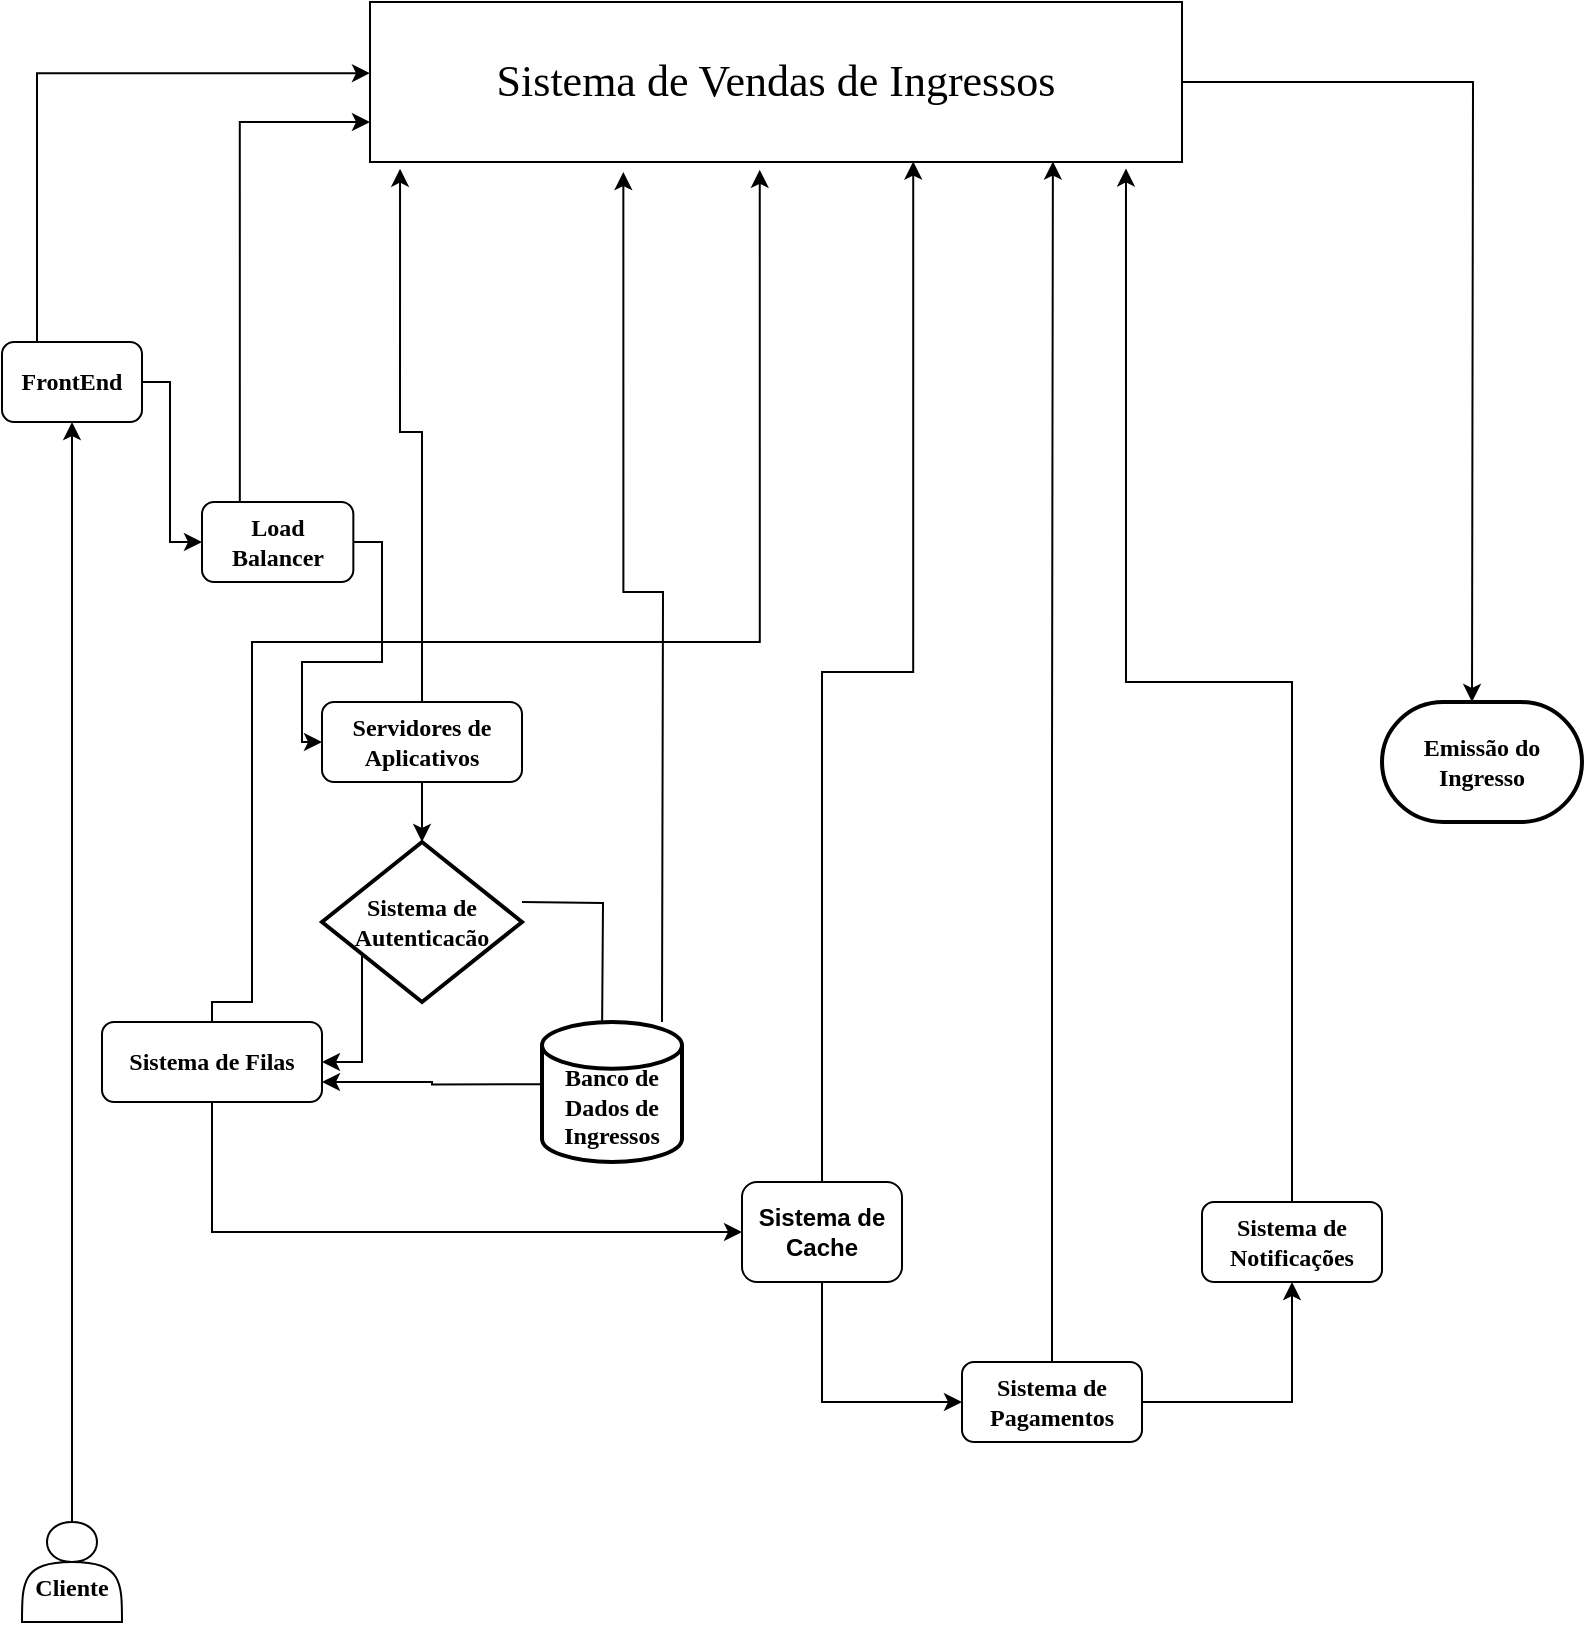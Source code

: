 <mxfile version="22.0.8" type="device">
  <diagram name="Página-1" id="Ut6uybiw2Qm9uU2VXXvU">
    <mxGraphModel dx="1678" dy="893" grid="1" gridSize="10" guides="1" tooltips="1" connect="1" arrows="1" fold="1" page="1" pageScale="1" pageWidth="827" pageHeight="1169" math="0" shadow="0">
      <root>
        <mxCell id="0" />
        <mxCell id="1" parent="0" />
        <mxCell id="SK4YlKxa0iS34rnRj-Jt-60" style="edgeStyle=orthogonalEdgeStyle;rounded=0;orthogonalLoop=1;jettySize=auto;html=1;exitX=1;exitY=0.5;exitDx=0;exitDy=0;entryX=0;entryY=0.5;entryDx=0;entryDy=0;" edge="1" parent="1" source="SK4YlKxa0iS34rnRj-Jt-1" target="SK4YlKxa0iS34rnRj-Jt-3">
          <mxGeometry relative="1" as="geometry">
            <Array as="points">
              <mxPoint x="104" y="210" />
              <mxPoint x="104" y="290" />
            </Array>
          </mxGeometry>
        </mxCell>
        <mxCell id="SK4YlKxa0iS34rnRj-Jt-1" value="&lt;b&gt;&lt;font face=&quot;Times New Roman&quot;&gt;FrontEnd&lt;/font&gt;&lt;/b&gt;" style="rounded=1;whiteSpace=wrap;html=1;" vertex="1" parent="1">
          <mxGeometry x="20" y="190" width="70" height="40" as="geometry" />
        </mxCell>
        <mxCell id="SK4YlKxa0iS34rnRj-Jt-81" style="edgeStyle=orthogonalEdgeStyle;rounded=0;orthogonalLoop=1;jettySize=auto;html=1;exitX=1;exitY=0.5;exitDx=0;exitDy=0;" edge="1" parent="1" source="SK4YlKxa0iS34rnRj-Jt-2">
          <mxGeometry relative="1" as="geometry">
            <mxPoint x="755" y="370" as="targetPoint" />
          </mxGeometry>
        </mxCell>
        <mxCell id="SK4YlKxa0iS34rnRj-Jt-2" value="Sistema de Vendas de Ingressos" style="rounded=0;whiteSpace=wrap;html=1;fontFamily=Times New Roman;fontSize=22;" vertex="1" parent="1">
          <mxGeometry x="204" y="20" width="406" height="80" as="geometry" />
        </mxCell>
        <mxCell id="SK4YlKxa0iS34rnRj-Jt-41" style="edgeStyle=orthogonalEdgeStyle;rounded=0;orthogonalLoop=1;jettySize=auto;html=1;exitX=0.25;exitY=0;exitDx=0;exitDy=0;entryX=0;entryY=0.75;entryDx=0;entryDy=0;" edge="1" parent="1" source="SK4YlKxa0iS34rnRj-Jt-3" target="SK4YlKxa0iS34rnRj-Jt-2">
          <mxGeometry relative="1" as="geometry" />
        </mxCell>
        <mxCell id="SK4YlKxa0iS34rnRj-Jt-61" style="edgeStyle=orthogonalEdgeStyle;rounded=0;orthogonalLoop=1;jettySize=auto;html=1;exitX=1;exitY=0.5;exitDx=0;exitDy=0;entryX=0;entryY=0.5;entryDx=0;entryDy=0;" edge="1" parent="1" source="SK4YlKxa0iS34rnRj-Jt-3" target="SK4YlKxa0iS34rnRj-Jt-6">
          <mxGeometry relative="1" as="geometry">
            <Array as="points">
              <mxPoint x="210" y="290" />
              <mxPoint x="210" y="350" />
              <mxPoint x="170" y="350" />
              <mxPoint x="170" y="390" />
            </Array>
          </mxGeometry>
        </mxCell>
        <mxCell id="SK4YlKxa0iS34rnRj-Jt-3" value="&lt;font face=&quot;Times New Roman&quot;&gt;&lt;b&gt;Load Balancer&lt;/b&gt;&lt;/font&gt;" style="rounded=1;whiteSpace=wrap;html=1;" vertex="1" parent="1">
          <mxGeometry x="120" y="270" width="75.67" height="40" as="geometry" />
        </mxCell>
        <mxCell id="SK4YlKxa0iS34rnRj-Jt-66" style="edgeStyle=orthogonalEdgeStyle;rounded=0;orthogonalLoop=1;jettySize=auto;html=1;entryX=1;entryY=0.5;entryDx=0;entryDy=0;" edge="1" parent="1" target="SK4YlKxa0iS34rnRj-Jt-9">
          <mxGeometry relative="1" as="geometry">
            <mxPoint x="220" y="490" as="sourcePoint" />
          </mxGeometry>
        </mxCell>
        <mxCell id="SK4YlKxa0iS34rnRj-Jt-67" style="edgeStyle=orthogonalEdgeStyle;rounded=0;orthogonalLoop=1;jettySize=auto;html=1;entryX=0;entryY=0.5;entryDx=0;entryDy=0;" edge="1" parent="1">
          <mxGeometry relative="1" as="geometry">
            <mxPoint x="280" y="470" as="sourcePoint" />
            <mxPoint x="320" y="540" as="targetPoint" />
          </mxGeometry>
        </mxCell>
        <mxCell id="SK4YlKxa0iS34rnRj-Jt-68" style="edgeStyle=orthogonalEdgeStyle;rounded=0;orthogonalLoop=1;jettySize=auto;html=1;exitX=0.5;exitY=0;exitDx=0;exitDy=0;entryX=0.037;entryY=1.042;entryDx=0;entryDy=0;entryPerimeter=0;" edge="1" parent="1" source="SK4YlKxa0iS34rnRj-Jt-6" target="SK4YlKxa0iS34rnRj-Jt-2">
          <mxGeometry relative="1" as="geometry">
            <mxPoint x="219.759" y="110" as="targetPoint" />
          </mxGeometry>
        </mxCell>
        <mxCell id="SK4YlKxa0iS34rnRj-Jt-6" value="&lt;b&gt;&lt;font face=&quot;Times New Roman&quot;&gt;Servidores de Aplicativos&lt;/font&gt;&lt;/b&gt;" style="rounded=1;whiteSpace=wrap;html=1;" vertex="1" parent="1">
          <mxGeometry x="180" y="370" width="100" height="40" as="geometry" />
        </mxCell>
        <mxCell id="SK4YlKxa0iS34rnRj-Jt-73" style="edgeStyle=orthogonalEdgeStyle;rounded=0;orthogonalLoop=1;jettySize=auto;html=1;exitX=-0.008;exitY=0.445;exitDx=0;exitDy=0;entryX=1;entryY=0.75;entryDx=0;entryDy=0;exitPerimeter=0;" edge="1" parent="1" source="SK4YlKxa0iS34rnRj-Jt-82" target="SK4YlKxa0iS34rnRj-Jt-9">
          <mxGeometry relative="1" as="geometry">
            <mxPoint x="280" y="560" as="sourcePoint" />
          </mxGeometry>
        </mxCell>
        <mxCell id="SK4YlKxa0iS34rnRj-Jt-77" style="edgeStyle=orthogonalEdgeStyle;rounded=0;orthogonalLoop=1;jettySize=auto;html=1;exitX=0.5;exitY=1;exitDx=0;exitDy=0;entryX=0;entryY=0.5;entryDx=0;entryDy=0;" edge="1" parent="1" source="SK4YlKxa0iS34rnRj-Jt-9" target="SK4YlKxa0iS34rnRj-Jt-10">
          <mxGeometry relative="1" as="geometry" />
        </mxCell>
        <mxCell id="SK4YlKxa0iS34rnRj-Jt-9" value="&lt;b&gt;&lt;font face=&quot;Times New Roman&quot;&gt;Sistema de Filas&lt;/font&gt;&lt;/b&gt;" style="rounded=1;whiteSpace=wrap;html=1;" vertex="1" parent="1">
          <mxGeometry x="70" y="530" width="110" height="40" as="geometry" />
        </mxCell>
        <mxCell id="SK4YlKxa0iS34rnRj-Jt-79" style="edgeStyle=orthogonalEdgeStyle;rounded=0;orthogonalLoop=1;jettySize=auto;html=1;exitX=0.5;exitY=1;exitDx=0;exitDy=0;entryX=0;entryY=0.5;entryDx=0;entryDy=0;" edge="1" parent="1" source="SK4YlKxa0iS34rnRj-Jt-10" target="SK4YlKxa0iS34rnRj-Jt-11">
          <mxGeometry relative="1" as="geometry" />
        </mxCell>
        <mxCell id="SK4YlKxa0iS34rnRj-Jt-10" value="&lt;b&gt;Sistema de Cache&lt;/b&gt;" style="rounded=1;whiteSpace=wrap;html=1;" vertex="1" parent="1">
          <mxGeometry x="390" y="610" width="80" height="50" as="geometry" />
        </mxCell>
        <mxCell id="SK4YlKxa0iS34rnRj-Jt-34" style="edgeStyle=orthogonalEdgeStyle;rounded=0;orthogonalLoop=1;jettySize=auto;html=1;exitX=0.5;exitY=0;exitDx=0;exitDy=0;entryX=0.841;entryY=0.997;entryDx=0;entryDy=0;entryPerimeter=0;" edge="1" parent="1" source="SK4YlKxa0iS34rnRj-Jt-11" target="SK4YlKxa0iS34rnRj-Jt-2">
          <mxGeometry relative="1" as="geometry">
            <mxPoint x="545.276" y="110" as="targetPoint" />
          </mxGeometry>
        </mxCell>
        <mxCell id="SK4YlKxa0iS34rnRj-Jt-80" style="edgeStyle=orthogonalEdgeStyle;rounded=0;orthogonalLoop=1;jettySize=auto;html=1;exitX=1;exitY=0.5;exitDx=0;exitDy=0;" edge="1" parent="1" source="SK4YlKxa0iS34rnRj-Jt-11" target="SK4YlKxa0iS34rnRj-Jt-16">
          <mxGeometry relative="1" as="geometry" />
        </mxCell>
        <mxCell id="SK4YlKxa0iS34rnRj-Jt-11" value="Sistema de Pagamentos" style="rounded=1;whiteSpace=wrap;html=1;fontFamily=Times New Roman;fontStyle=1" vertex="1" parent="1">
          <mxGeometry x="500" y="700" width="90" height="40" as="geometry" />
        </mxCell>
        <mxCell id="SK4YlKxa0iS34rnRj-Jt-16" value="&lt;b&gt;&lt;font face=&quot;Times New Roman&quot;&gt;Sistema de Notificações&lt;/font&gt;&lt;/b&gt;" style="rounded=1;whiteSpace=wrap;html=1;" vertex="1" parent="1">
          <mxGeometry x="620" y="620" width="90" height="40" as="geometry" />
        </mxCell>
        <mxCell id="SK4YlKxa0iS34rnRj-Jt-65" style="edgeStyle=orthogonalEdgeStyle;rounded=0;orthogonalLoop=1;jettySize=auto;html=1;exitX=0.5;exitY=0;exitDx=0;exitDy=0;entryX=0.5;entryY=1;entryDx=0;entryDy=0;" edge="1" parent="1" source="SK4YlKxa0iS34rnRj-Jt-21" target="SK4YlKxa0iS34rnRj-Jt-1">
          <mxGeometry relative="1" as="geometry" />
        </mxCell>
        <mxCell id="SK4YlKxa0iS34rnRj-Jt-21" value="&lt;br&gt;&lt;font face=&quot;Times New Roman&quot;&gt;&lt;b&gt;Cliente&lt;/b&gt;&lt;/font&gt;" style="shape=actor;whiteSpace=wrap;html=1;" vertex="1" parent="1">
          <mxGeometry x="30" y="780" width="50" height="50" as="geometry" />
        </mxCell>
        <mxCell id="SK4YlKxa0iS34rnRj-Jt-30" style="edgeStyle=orthogonalEdgeStyle;rounded=0;orthogonalLoop=1;jettySize=auto;html=1;exitX=0.5;exitY=0;exitDx=0;exitDy=0;entryX=0.48;entryY=1.049;entryDx=0;entryDy=0;entryPerimeter=0;" edge="1" parent="1" source="SK4YlKxa0iS34rnRj-Jt-9" target="SK4YlKxa0iS34rnRj-Jt-2">
          <mxGeometry relative="1" as="geometry">
            <Array as="points">
              <mxPoint x="145" y="520" />
              <mxPoint x="145" y="340" />
              <mxPoint x="399" y="340" />
            </Array>
          </mxGeometry>
        </mxCell>
        <mxCell id="SK4YlKxa0iS34rnRj-Jt-33" style="edgeStyle=orthogonalEdgeStyle;rounded=0;orthogonalLoop=1;jettySize=auto;html=1;exitX=0.5;exitY=0;exitDx=0;exitDy=0;entryX=0.669;entryY=0.997;entryDx=0;entryDy=0;entryPerimeter=0;" edge="1" parent="1" source="SK4YlKxa0iS34rnRj-Jt-10" target="SK4YlKxa0iS34rnRj-Jt-2">
          <mxGeometry relative="1" as="geometry" />
        </mxCell>
        <mxCell id="SK4YlKxa0iS34rnRj-Jt-36" style="edgeStyle=orthogonalEdgeStyle;rounded=0;orthogonalLoop=1;jettySize=auto;html=1;exitX=0.5;exitY=0;exitDx=0;exitDy=0;entryX=0.931;entryY=1.04;entryDx=0;entryDy=0;entryPerimeter=0;" edge="1" parent="1" source="SK4YlKxa0iS34rnRj-Jt-16" target="SK4YlKxa0iS34rnRj-Jt-2">
          <mxGeometry relative="1" as="geometry" />
        </mxCell>
        <mxCell id="SK4YlKxa0iS34rnRj-Jt-40" style="edgeStyle=orthogonalEdgeStyle;rounded=0;orthogonalLoop=1;jettySize=auto;html=1;exitX=0.25;exitY=0;exitDx=0;exitDy=0;entryX=0;entryY=0.445;entryDx=0;entryDy=0;entryPerimeter=0;" edge="1" parent="1" source="SK4YlKxa0iS34rnRj-Jt-1" target="SK4YlKxa0iS34rnRj-Jt-2">
          <mxGeometry relative="1" as="geometry" />
        </mxCell>
        <mxCell id="SK4YlKxa0iS34rnRj-Jt-69" style="edgeStyle=orthogonalEdgeStyle;rounded=0;orthogonalLoop=1;jettySize=auto;html=1;exitX=0.5;exitY=0;exitDx=0;exitDy=0;entryX=0.312;entryY=1.063;entryDx=0;entryDy=0;entryPerimeter=0;" edge="1" parent="1" target="SK4YlKxa0iS34rnRj-Jt-2">
          <mxGeometry relative="1" as="geometry">
            <mxPoint x="350" y="530" as="sourcePoint" />
          </mxGeometry>
        </mxCell>
        <mxCell id="SK4YlKxa0iS34rnRj-Jt-70" value="&lt;b&gt;&lt;font face=&quot;Times New Roman&quot;&gt;Sistema de Autenticacão&lt;/font&gt;&lt;/b&gt;" style="strokeWidth=2;html=1;shape=mxgraph.flowchart.decision;whiteSpace=wrap;" vertex="1" parent="1">
          <mxGeometry x="180" y="440" width="100" height="80" as="geometry" />
        </mxCell>
        <mxCell id="SK4YlKxa0iS34rnRj-Jt-71" style="edgeStyle=orthogonalEdgeStyle;rounded=0;orthogonalLoop=1;jettySize=auto;html=1;exitX=0.5;exitY=1;exitDx=0;exitDy=0;entryX=0.5;entryY=0;entryDx=0;entryDy=0;entryPerimeter=0;" edge="1" parent="1" source="SK4YlKxa0iS34rnRj-Jt-6" target="SK4YlKxa0iS34rnRj-Jt-70">
          <mxGeometry relative="1" as="geometry" />
        </mxCell>
        <mxCell id="SK4YlKxa0iS34rnRj-Jt-82" value="&lt;b style=&quot;border-color: var(--border-color); font-family: &amp;quot;Times New Roman&amp;quot;;&quot;&gt;&lt;br&gt;Banco de Dados de Ingressos&lt;/b&gt;" style="strokeWidth=2;html=1;shape=mxgraph.flowchart.database;whiteSpace=wrap;" vertex="1" parent="1">
          <mxGeometry x="290" y="530" width="70" height="70" as="geometry" />
        </mxCell>
        <mxCell id="SK4YlKxa0iS34rnRj-Jt-83" value="&lt;font face=&quot;Times New Roman&quot;&gt;&lt;b&gt;Emissão do Ingresso&lt;/b&gt;&lt;/font&gt;" style="strokeWidth=2;html=1;shape=mxgraph.flowchart.terminator;whiteSpace=wrap;" vertex="1" parent="1">
          <mxGeometry x="710" y="370" width="100" height="60" as="geometry" />
        </mxCell>
      </root>
    </mxGraphModel>
  </diagram>
</mxfile>
